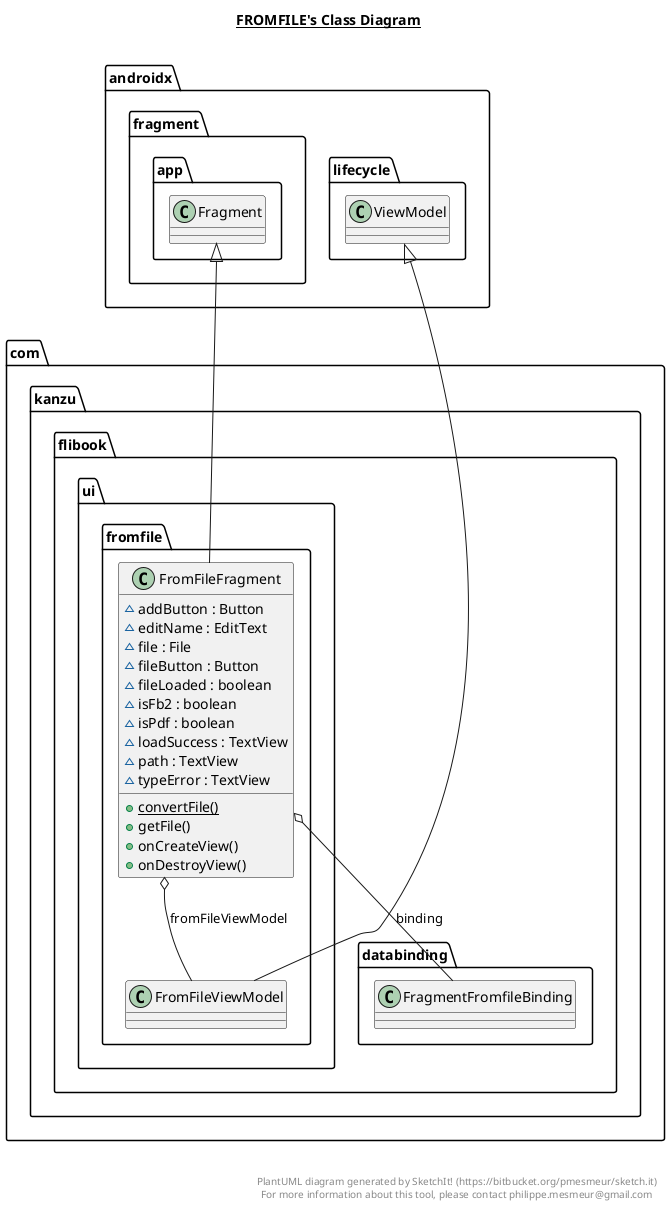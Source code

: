 @startuml

title __FROMFILE's Class Diagram__\n

  namespace com.kanzu.flibook {
    namespace ui.fromfile {
      class com.kanzu.flibook.ui.fromfile.FromFileFragment {
          ~ addButton : Button
          ~ editName : EditText
          ~ file : File
          ~ fileButton : Button
          ~ fileLoaded : boolean
          ~ isFb2 : boolean
          ~ isPdf : boolean
          ~ loadSuccess : TextView
          ~ path : TextView
          ~ typeError : TextView
          {static} + convertFile()
          + getFile()
          + onCreateView()
          + onDestroyView()
      }
    }
  }
  

  namespace com.kanzu.flibook {
    namespace ui.fromfile {
      class com.kanzu.flibook.ui.fromfile.FromFileViewModel {
      }
    }
  }
  

  com.kanzu.flibook.ui.fromfile.FromFileFragment -up-|> androidx.fragment.app.Fragment
  com.kanzu.flibook.ui.fromfile.FromFileFragment o-- com.kanzu.flibook.databinding.FragmentFromfileBinding : binding
  com.kanzu.flibook.ui.fromfile.FromFileFragment o-- com.kanzu.flibook.ui.fromfile.FromFileViewModel : fromFileViewModel
  com.kanzu.flibook.ui.fromfile.FromFileViewModel -up-|> androidx.lifecycle.ViewModel


right footer


PlantUML diagram generated by SketchIt! (https://bitbucket.org/pmesmeur/sketch.it)
For more information about this tool, please contact philippe.mesmeur@gmail.com
endfooter

@enduml
